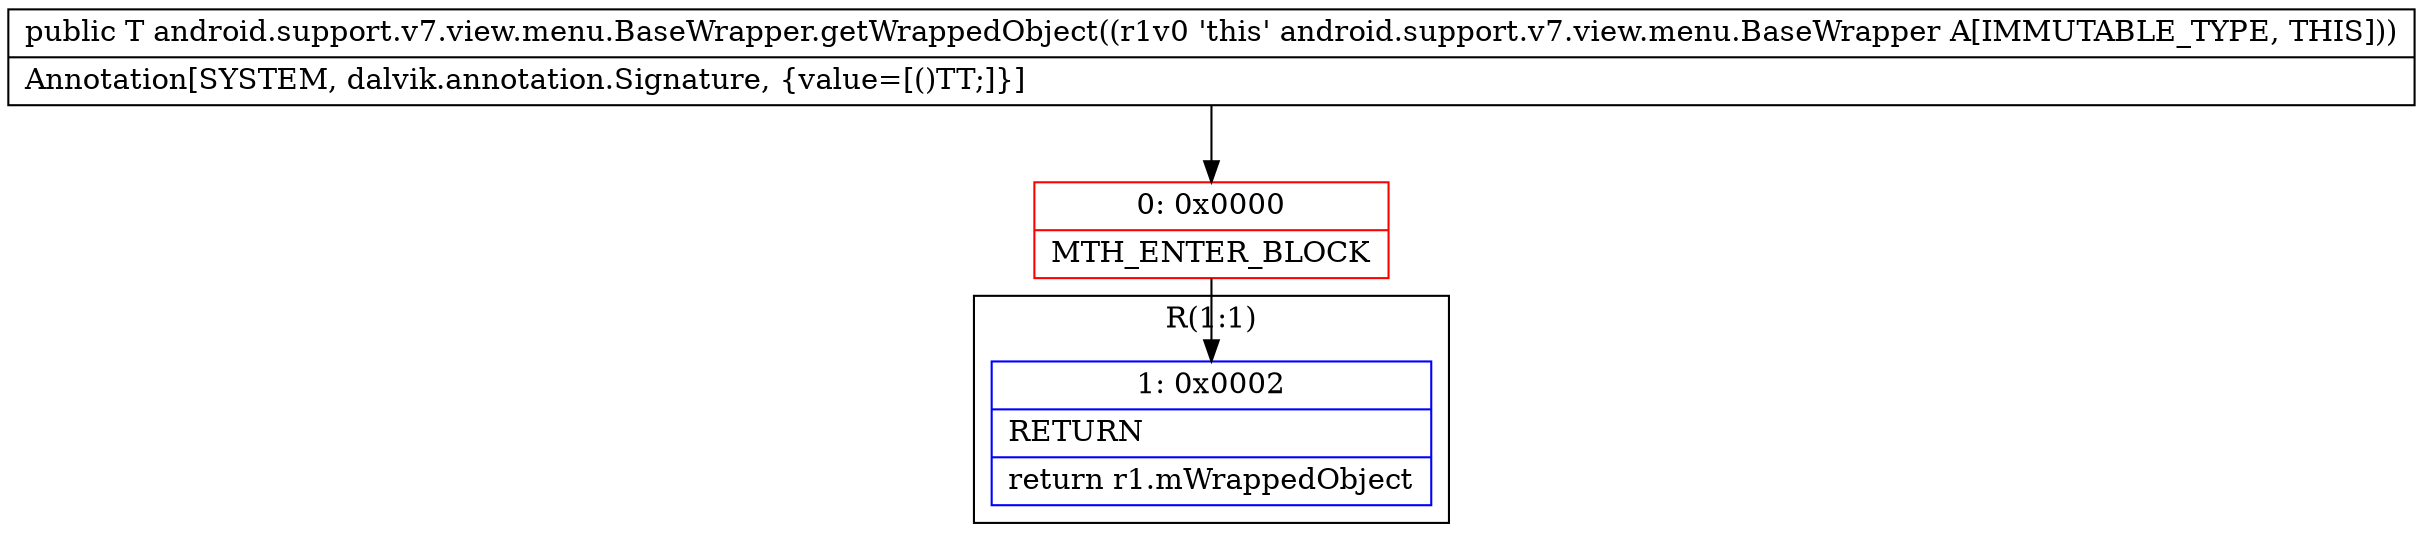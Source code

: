 digraph "CFG forandroid.support.v7.view.menu.BaseWrapper.getWrappedObject()Ljava\/lang\/Object;" {
subgraph cluster_Region_796445479 {
label = "R(1:1)";
node [shape=record,color=blue];
Node_1 [shape=record,label="{1\:\ 0x0002|RETURN\l|return r1.mWrappedObject\l}"];
}
Node_0 [shape=record,color=red,label="{0\:\ 0x0000|MTH_ENTER_BLOCK\l}"];
MethodNode[shape=record,label="{public T android.support.v7.view.menu.BaseWrapper.getWrappedObject((r1v0 'this' android.support.v7.view.menu.BaseWrapper A[IMMUTABLE_TYPE, THIS]))  | Annotation[SYSTEM, dalvik.annotation.Signature, \{value=[()TT;]\}]\l}"];
MethodNode -> Node_0;
Node_0 -> Node_1;
}

